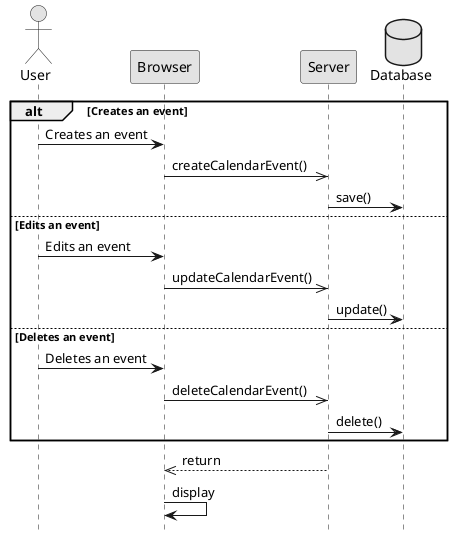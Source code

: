 @startuml  analysis2

skinparam monochrome true
skinparam shadowing false
hide footbox

actor User
database Database order 100

alt Creates an event
	User -> Browser : Creates an event
	Browser ->> Server : createCalendarEvent()
	Server -> Database : save()
else Edits an event
	User -> Browser : Edits an event
	Browser ->> Server : updateCalendarEvent()
	Server -> Database : update()
else Deletes an event
	User -> Browser : Deletes an event
	Browser ->> Server : deleteCalendarEvent()
	Server -> Database : delete()
end

Server -->> Browser : return
Browser -> Browser : display

@enduml